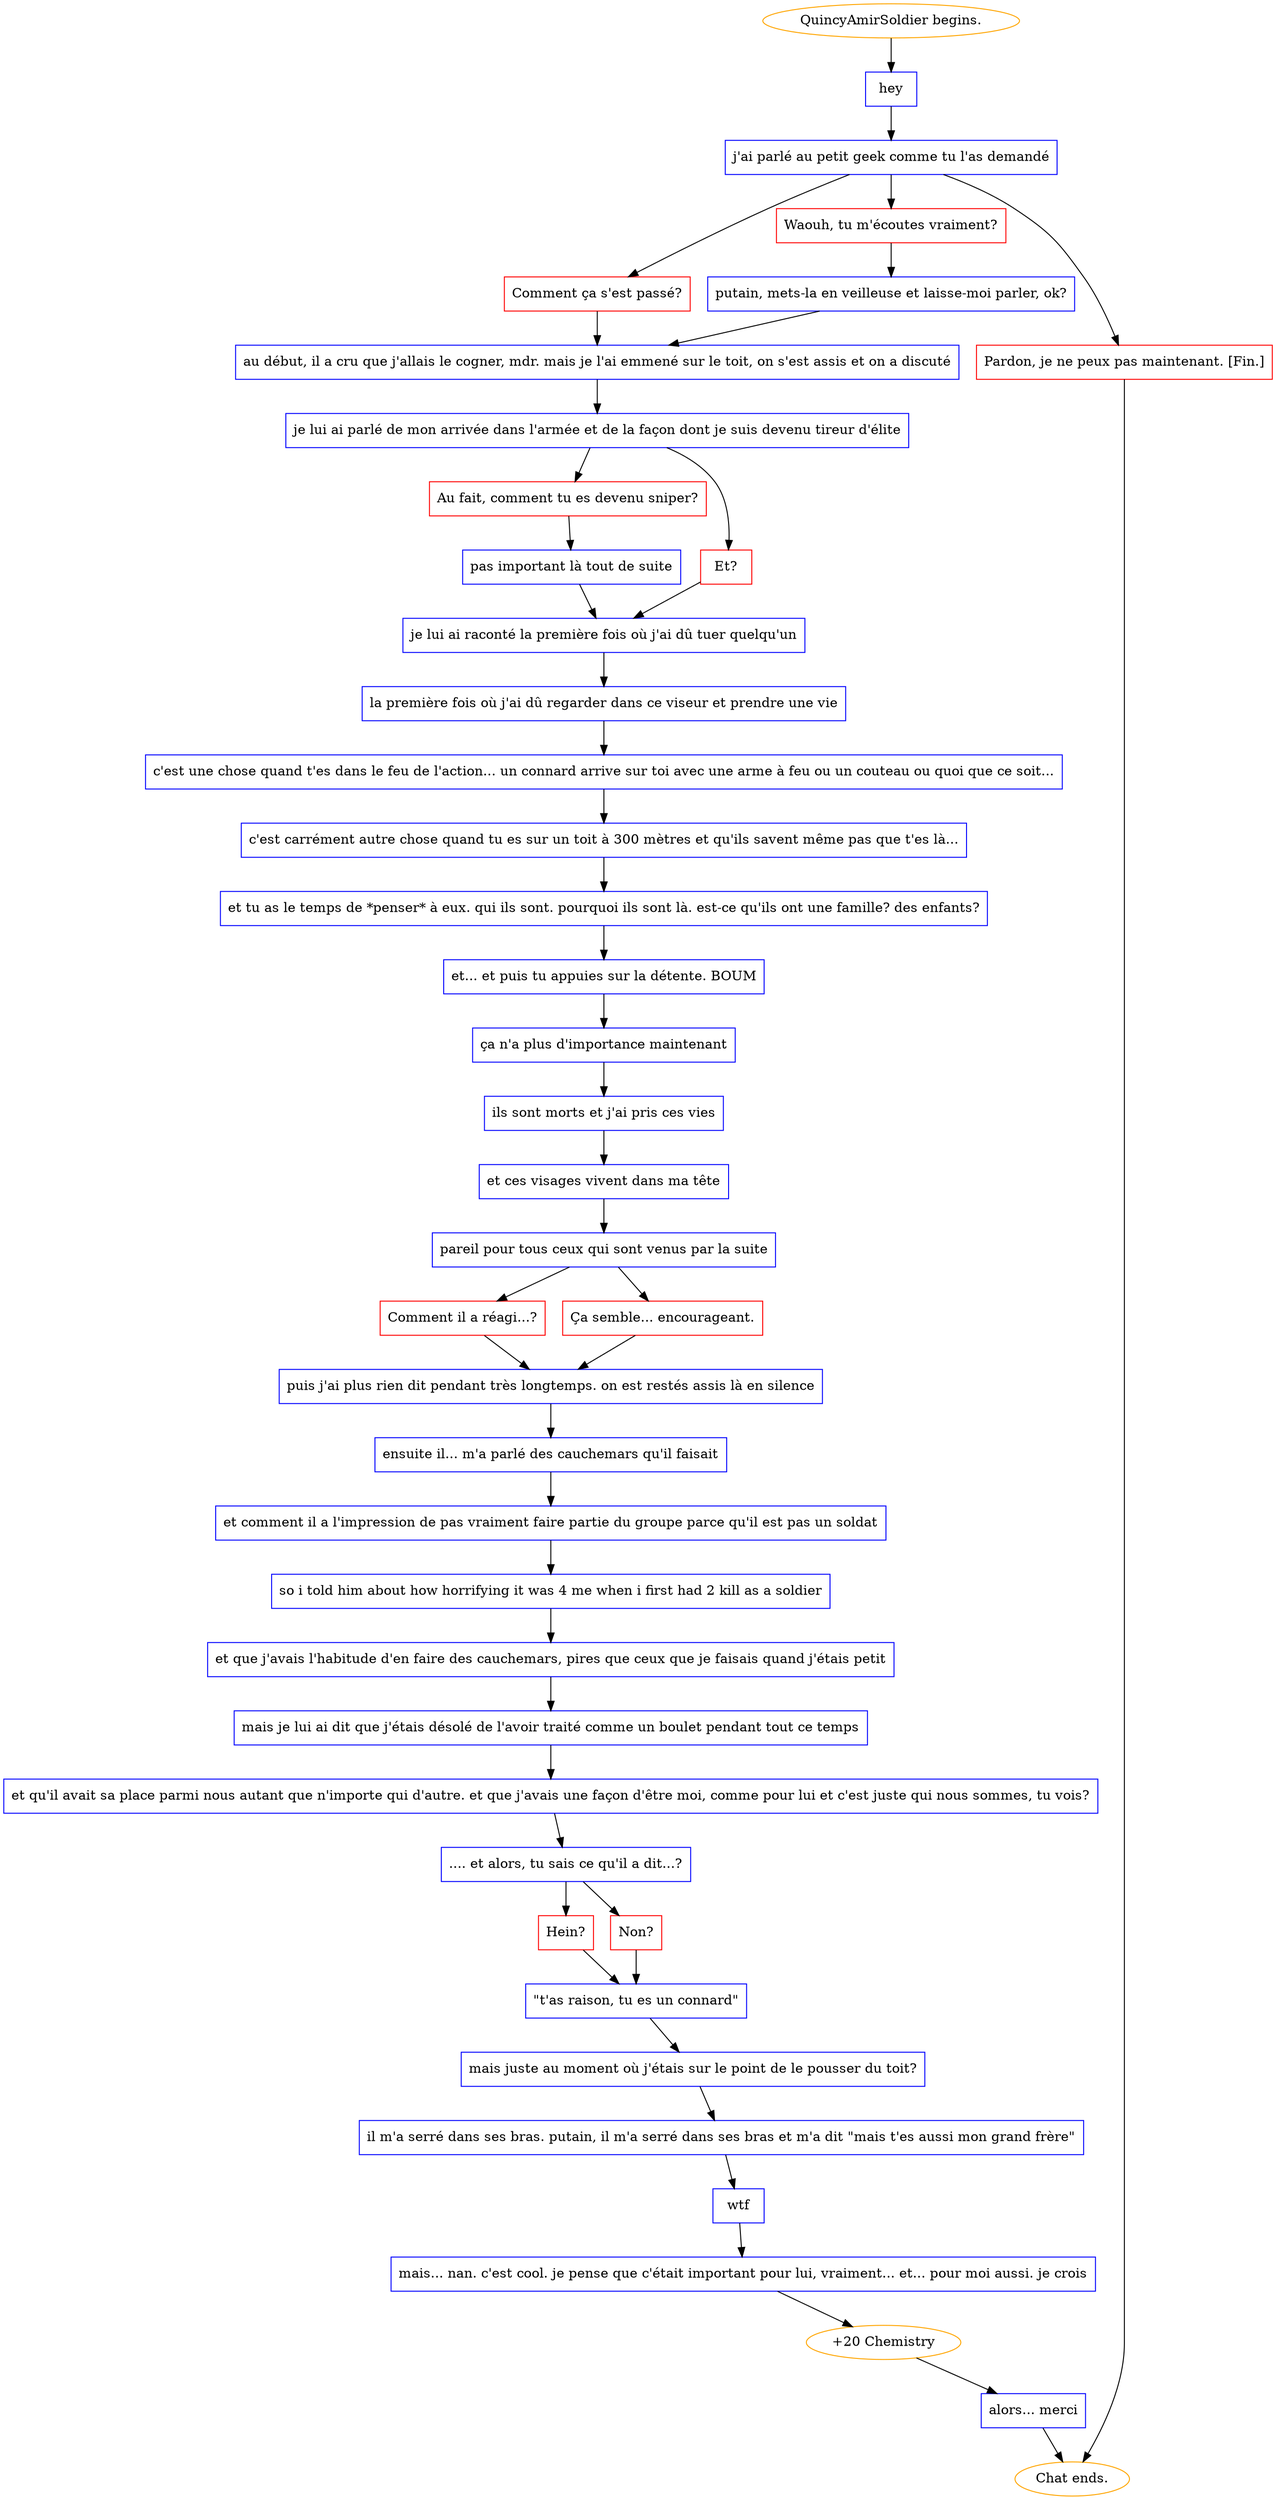 digraph {
	"QuincyAmirSoldier begins." [color=orange];
		"QuincyAmirSoldier begins." -> j1796926004;
	j1796926004 [label="hey",shape=box,color=blue];
		j1796926004 -> j1966750557;
	j1966750557 [label="j'ai parlé au petit geek comme tu l'as demandé",shape=box,color=blue];
		j1966750557 -> j2428509791;
		j1966750557 -> j2824110807;
		j1966750557 -> j174265364;
	j2428509791 [label="Comment ça s'est passé?",shape=box,color=red];
		j2428509791 -> j1632627553;
	j2824110807 [label="Waouh, tu m'écoutes vraiment?",shape=box,color=red];
		j2824110807 -> j160790512;
	j174265364 [label="Pardon, je ne peux pas maintenant. [Fin.]",shape=box,color=red];
		j174265364 -> "Chat ends.";
	j1632627553 [label="au début, il a cru que j'allais le cogner, mdr. mais je l'ai emmené sur le toit, on s'est assis et on a discuté",shape=box,color=blue];
		j1632627553 -> j2707855457;
	j160790512 [label="putain, mets-la en veilleuse et laisse-moi parler, ok?",shape=box,color=blue];
		j160790512 -> j1632627553;
	"Chat ends." [color=orange];
	j2707855457 [label="je lui ai parlé de mon arrivée dans l'armée et de la façon dont je suis devenu tireur d'élite",shape=box,color=blue];
		j2707855457 -> j2989295489;
		j2707855457 -> j2029431667;
	j2989295489 [label="Au fait, comment tu es devenu sniper?",shape=box,color=red];
		j2989295489 -> j1348292268;
	j2029431667 [label="Et?",shape=box,color=red];
		j2029431667 -> j52136292;
	j1348292268 [label="pas important là tout de suite",shape=box,color=blue];
		j1348292268 -> j52136292;
	j52136292 [label="je lui ai raconté la première fois où j'ai dû tuer quelqu'un",shape=box,color=blue];
		j52136292 -> j949160486;
	j949160486 [label="la première fois où j'ai dû regarder dans ce viseur et prendre une vie",shape=box,color=blue];
		j949160486 -> j2519052143;
	j2519052143 [label="c'est une chose quand t'es dans le feu de l'action... un connard arrive sur toi avec une arme à feu ou un couteau ou quoi que ce soit...",shape=box,color=blue];
		j2519052143 -> j2495309586;
	j2495309586 [label="c'est carrément autre chose quand tu es sur un toit à 300 mètres et qu'ils savent même pas que t'es là...",shape=box,color=blue];
		j2495309586 -> j2458206684;
	j2458206684 [label="et tu as le temps de *penser* à eux. qui ils sont. pourquoi ils sont là. est-ce qu'ils ont une famille? des enfants?",shape=box,color=blue];
		j2458206684 -> j3063471216;
	j3063471216 [label="et... et puis tu appuies sur la détente. BOUM",shape=box,color=blue];
		j3063471216 -> j3568610928;
	j3568610928 [label="ça n'a plus d'importance maintenant",shape=box,color=blue];
		j3568610928 -> j3680729063;
	j3680729063 [label="ils sont morts et j'ai pris ces vies",shape=box,color=blue];
		j3680729063 -> j837423876;
	j837423876 [label="et ces visages vivent dans ma tête",shape=box,color=blue];
		j837423876 -> j1214829377;
	j1214829377 [label="pareil pour tous ceux qui sont venus par la suite",shape=box,color=blue];
		j1214829377 -> j3848471139;
		j1214829377 -> j1898202311;
	j3848471139 [label="Comment il a réagi...?",shape=box,color=red];
		j3848471139 -> j1023858463;
	j1898202311 [label="Ça semble... encourageant.",shape=box,color=red];
		j1898202311 -> j1023858463;
	j1023858463 [label="puis j'ai plus rien dit pendant très longtemps. on est restés assis là en silence",shape=box,color=blue];
		j1023858463 -> j3680976275;
	j3680976275 [label="ensuite il... m'a parlé des cauchemars qu'il faisait",shape=box,color=blue];
		j3680976275 -> j1805537478;
	j1805537478 [label="et comment il a l'impression de pas vraiment faire partie du groupe parce qu'il est pas un soldat",shape=box,color=blue];
		j1805537478 -> j3154232511;
	j3154232511 [label="so i told him about how horrifying it was 4 me when i first had 2 kill as a soldier",shape=box,color=blue];
		j3154232511 -> j936245897;
	j936245897 [label="et que j'avais l'habitude d'en faire des cauchemars, pires que ceux que je faisais quand j'étais petit",shape=box,color=blue];
		j936245897 -> j1779714053;
	j1779714053 [label="mais je lui ai dit que j'étais désolé de l'avoir traité comme un boulet pendant tout ce temps",shape=box,color=blue];
		j1779714053 -> j2789748559;
	j2789748559 [label="et qu'il avait sa place parmi nous autant que n'importe qui d'autre. et que j'avais une façon d'être moi, comme pour lui et c'est juste qui nous sommes, tu vois?",shape=box,color=blue];
		j2789748559 -> j773611781;
	j773611781 [label=".... et alors, tu sais ce qu'il a dit...?",shape=box,color=blue];
		j773611781 -> j3958369665;
		j773611781 -> j2975893341;
	j3958369665 [label="Hein?",shape=box,color=red];
		j3958369665 -> j2009765045;
	j2975893341 [label="Non?",shape=box,color=red];
		j2975893341 -> j2009765045;
	j2009765045 [label="\"t'as raison, tu es un connard\"",shape=box,color=blue];
		j2009765045 -> j3675446787;
	j3675446787 [label="mais juste au moment où j'étais sur le point de le pousser du toit?",shape=box,color=blue];
		j3675446787 -> j1878091770;
	j1878091770 [label="il m'a serré dans ses bras. putain, il m'a serré dans ses bras et m'a dit \"mais t'es aussi mon grand frère\"",shape=box,color=blue];
		j1878091770 -> j986507140;
	j986507140 [label="wtf",shape=box,color=blue];
		j986507140 -> j2541647541;
	j2541647541 [label="mais... nan. c'est cool. je pense que c'était important pour lui, vraiment... et... pour moi aussi. je crois",shape=box,color=blue];
		j2541647541 -> j606584117;
	j606584117 [label="+20 Chemistry",color=orange];
		j606584117 -> j2111694524;
	j2111694524 [label="alors... merci",shape=box,color=blue];
		j2111694524 -> "Chat ends.";
}